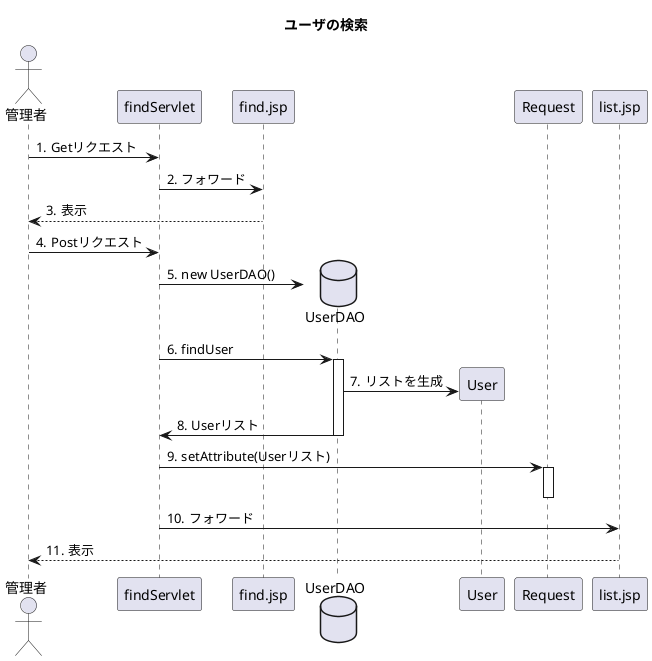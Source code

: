 @startuml
title ユーザの検索

autonumber "#."

actor 管理者
participant findServlet
participant find.jsp

database UserDAO
participant User


管理者 -> findServlet:Getリクエスト
findServlet -> find.jsp:フォワード
find.jsp --> 管理者:表示
管理者 -> findServlet:Postリクエスト
findServlet -> UserDAO**:new UserDAO()
findServlet -> UserDAO++:findUser
UserDAO -> User**:リストを生成
UserDAO -> findServlet--:Userリスト
findServlet -> Request++:setAttribute(Userリスト)
Request--
findServlet -> list.jsp:フォワード
list.jsp --> 管理者:表示


@enduml